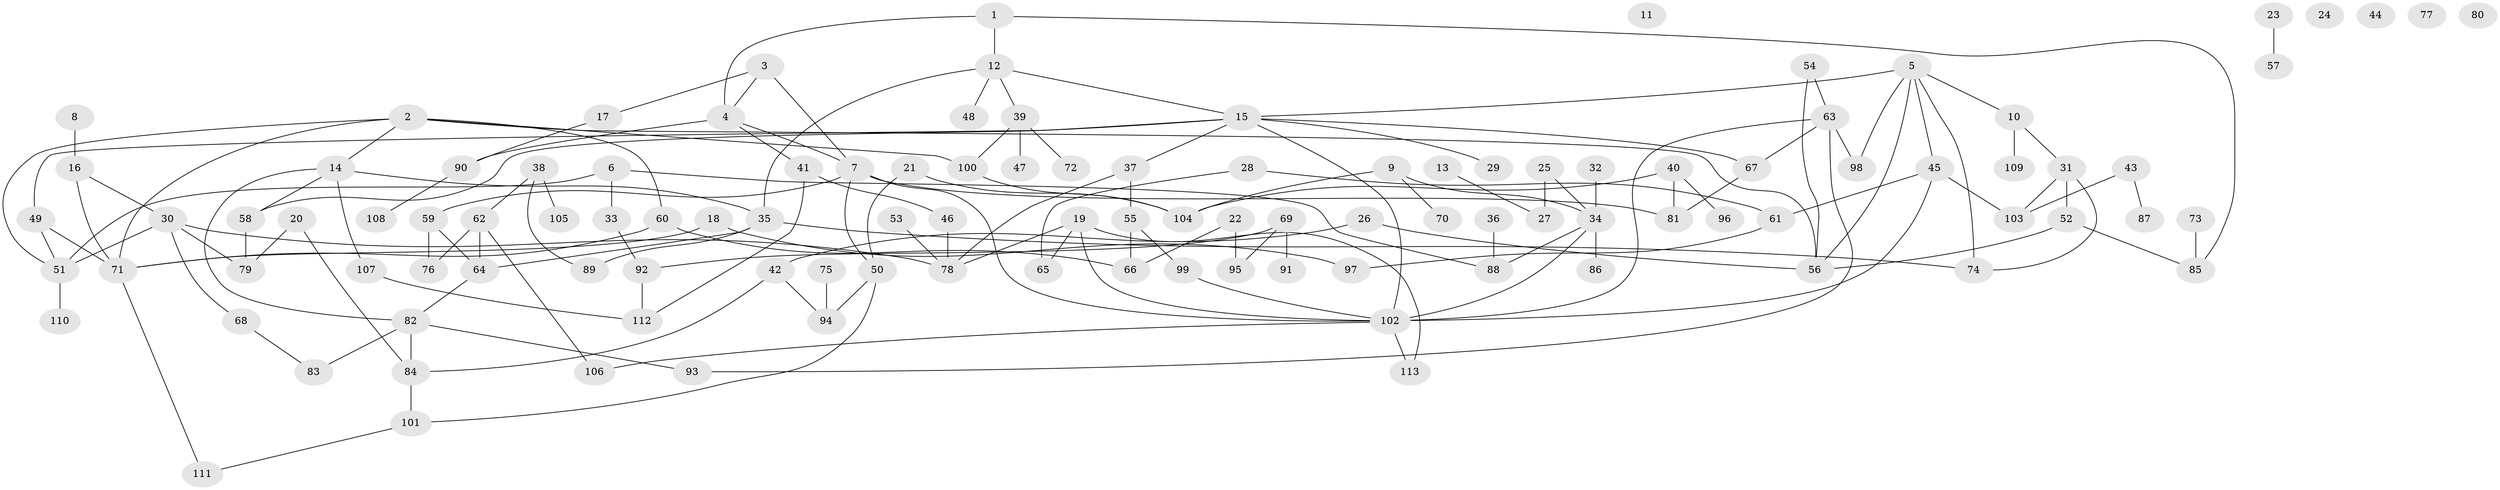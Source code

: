 // Generated by graph-tools (version 1.1) at 2025/38/03/09/25 04:38:54]
// undirected, 113 vertices, 154 edges
graph export_dot {
graph [start="1"]
  node [color=gray90,style=filled];
  1;
  2;
  3;
  4;
  5;
  6;
  7;
  8;
  9;
  10;
  11;
  12;
  13;
  14;
  15;
  16;
  17;
  18;
  19;
  20;
  21;
  22;
  23;
  24;
  25;
  26;
  27;
  28;
  29;
  30;
  31;
  32;
  33;
  34;
  35;
  36;
  37;
  38;
  39;
  40;
  41;
  42;
  43;
  44;
  45;
  46;
  47;
  48;
  49;
  50;
  51;
  52;
  53;
  54;
  55;
  56;
  57;
  58;
  59;
  60;
  61;
  62;
  63;
  64;
  65;
  66;
  67;
  68;
  69;
  70;
  71;
  72;
  73;
  74;
  75;
  76;
  77;
  78;
  79;
  80;
  81;
  82;
  83;
  84;
  85;
  86;
  87;
  88;
  89;
  90;
  91;
  92;
  93;
  94;
  95;
  96;
  97;
  98;
  99;
  100;
  101;
  102;
  103;
  104;
  105;
  106;
  107;
  108;
  109;
  110;
  111;
  112;
  113;
  1 -- 4;
  1 -- 12;
  1 -- 85;
  2 -- 14;
  2 -- 51;
  2 -- 56;
  2 -- 60;
  2 -- 71;
  2 -- 100;
  3 -- 4;
  3 -- 7;
  3 -- 17;
  4 -- 7;
  4 -- 41;
  4 -- 90;
  5 -- 10;
  5 -- 15;
  5 -- 45;
  5 -- 56;
  5 -- 74;
  5 -- 98;
  6 -- 33;
  6 -- 51;
  6 -- 88;
  7 -- 50;
  7 -- 59;
  7 -- 81;
  7 -- 102;
  8 -- 16;
  9 -- 34;
  9 -- 70;
  9 -- 104;
  10 -- 31;
  10 -- 109;
  12 -- 15;
  12 -- 35;
  12 -- 39;
  12 -- 48;
  13 -- 27;
  14 -- 35;
  14 -- 58;
  14 -- 82;
  14 -- 107;
  15 -- 29;
  15 -- 37;
  15 -- 49;
  15 -- 58;
  15 -- 67;
  15 -- 102;
  16 -- 30;
  16 -- 71;
  17 -- 90;
  18 -- 71;
  18 -- 97;
  19 -- 65;
  19 -- 78;
  19 -- 102;
  19 -- 113;
  20 -- 79;
  20 -- 84;
  21 -- 50;
  21 -- 104;
  22 -- 66;
  22 -- 95;
  23 -- 57;
  25 -- 27;
  25 -- 34;
  26 -- 42;
  26 -- 56;
  28 -- 61;
  28 -- 65;
  30 -- 51;
  30 -- 68;
  30 -- 78;
  30 -- 79;
  31 -- 52;
  31 -- 74;
  31 -- 103;
  32 -- 34;
  33 -- 92;
  34 -- 86;
  34 -- 88;
  34 -- 102;
  35 -- 64;
  35 -- 74;
  35 -- 89;
  36 -- 88;
  37 -- 55;
  37 -- 78;
  38 -- 62;
  38 -- 89;
  38 -- 105;
  39 -- 47;
  39 -- 72;
  39 -- 100;
  40 -- 81;
  40 -- 96;
  40 -- 104;
  41 -- 46;
  41 -- 112;
  42 -- 84;
  42 -- 94;
  43 -- 87;
  43 -- 103;
  45 -- 61;
  45 -- 102;
  45 -- 103;
  46 -- 78;
  49 -- 51;
  49 -- 71;
  50 -- 94;
  50 -- 101;
  51 -- 110;
  52 -- 56;
  52 -- 85;
  53 -- 78;
  54 -- 56;
  54 -- 63;
  55 -- 66;
  55 -- 99;
  58 -- 79;
  59 -- 64;
  59 -- 76;
  60 -- 66;
  60 -- 71;
  61 -- 97;
  62 -- 64;
  62 -- 76;
  62 -- 106;
  63 -- 67;
  63 -- 93;
  63 -- 98;
  63 -- 102;
  64 -- 82;
  67 -- 81;
  68 -- 83;
  69 -- 91;
  69 -- 92;
  69 -- 95;
  71 -- 111;
  73 -- 85;
  75 -- 94;
  82 -- 83;
  82 -- 84;
  82 -- 93;
  84 -- 101;
  90 -- 108;
  92 -- 112;
  99 -- 102;
  100 -- 104;
  101 -- 111;
  102 -- 106;
  102 -- 113;
  107 -- 112;
}

